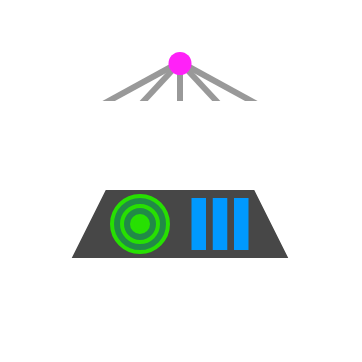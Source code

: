 <mxfile version="24.5.3" type="device">
  <diagram name="Page-1" id="ZcRAXSWJTWcisyccbfvs">
    <mxGraphModel dx="1225" dy="-445" grid="1" gridSize="1" guides="1" tooltips="1" connect="1" arrows="1" fold="1" page="0" pageScale="1" pageWidth="827" pageHeight="1169" math="0" shadow="0">
      <root>
        <mxCell id="0" />
        <mxCell id="1" parent="0" />
        <mxCell id="RPMx26uoqZYTiA5Tm64J-31" value="" style="verticalLabelPosition=bottom;verticalAlign=top;html=1;shape=mxgraph.basic.orthogonal_triangle;strokeColor=none;fillColor=#474747;" parent="1" vertex="1">
          <mxGeometry x="217" y="1632" width="18" height="36" as="geometry" />
        </mxCell>
        <mxCell id="USSYL_m57S34nE8gyuuM-24" value="" style="rounded=0;whiteSpace=wrap;html=1;strokeColor=none;fillColor=#474747;" parent="1" vertex="1">
          <mxGeometry x="182" y="1632" width="36" height="36" as="geometry" />
        </mxCell>
        <mxCell id="RPMx26uoqZYTiA5Tm64J-14" value="" style="endArrow=none;html=1;rounded=0;exitX=0.5;exitY=1;exitDx=0;exitDy=0;entryX=0.5;entryY=0;entryDx=0;entryDy=0;strokeWidth=6;strokeColor=#474747;" parent="1" source="RPMx26uoqZYTiA5Tm64J-11" target="RPMx26uoqZYTiA5Tm64J-11" edge="1">
          <mxGeometry width="50" height="50" relative="1" as="geometry">
            <mxPoint x="160" y="1640" as="sourcePoint" />
            <mxPoint x="210" y="1590" as="targetPoint" />
          </mxGeometry>
        </mxCell>
        <mxCell id="USSYL_m57S34nE8gyuuM-23" value="" style="rounded=0;whiteSpace=wrap;html=1;strokeColor=none;fillColor=#474747;" parent="1" vertex="1">
          <mxGeometry x="142" y="1632" width="36" height="36" as="geometry" />
        </mxCell>
        <mxCell id="RPMx26uoqZYTiA5Tm64J-32" value="" style="verticalLabelPosition=bottom;verticalAlign=top;html=1;shape=mxgraph.basic.orthogonal_triangle;strokeColor=none;fillColor=#474747;rotation=-90;" parent="1" vertex="1">
          <mxGeometry x="116" y="1640" width="36" height="18" as="geometry" />
        </mxCell>
        <mxCell id="RPMx26uoqZYTiA5Tm64J-11" value="" style="shape=trapezoid;perimeter=trapezoidPerimeter;whiteSpace=wrap;html=1;fixedSize=1;strokeWidth=6;fillColor=none;size=20;strokeColor=#ffffff;" parent="1" vertex="1">
          <mxGeometry x="121" y="1630" width="118" height="40" as="geometry" />
        </mxCell>
        <mxCell id="RPMx26uoqZYTiA5Tm64J-34" value="" style="rounded=0;whiteSpace=wrap;html=1;strokeColor=none;fillColor=none;" parent="1" vertex="1">
          <mxGeometry x="90" y="1538" width="180" height="180" as="geometry" />
        </mxCell>
        <mxCell id="JEPv77oS2WXaHXC-iBj2-8" value="" style="endArrow=none;html=1;rounded=0;exitX=0;exitY=0.75;exitDx=0;exitDy=0;exitPerimeter=0;strokeWidth=3;strokeColor=#999999;" parent="1" source="USSYL_m57S34nE8gyuuM-1" edge="1">
          <mxGeometry width="50" height="50" relative="1" as="geometry">
            <mxPoint x="200" y="1591" as="sourcePoint" />
            <mxPoint x="180" y="1569" as="targetPoint" />
          </mxGeometry>
        </mxCell>
        <mxCell id="JEPv77oS2WXaHXC-iBj2-7" value="" style="endArrow=none;html=1;rounded=0;exitX=0;exitY=0.25;exitDx=0;exitDy=0;exitPerimeter=0;strokeWidth=3;strokeColor=#999999;" parent="1" source="USSYL_m57S34nE8gyuuM-1" edge="1">
          <mxGeometry width="50" height="50" relative="1" as="geometry">
            <mxPoint x="220" y="1591" as="sourcePoint" />
            <mxPoint x="180" y="1569" as="targetPoint" />
          </mxGeometry>
        </mxCell>
        <mxCell id="USSYL_m57S34nE8gyuuM-7" value="" style="endArrow=none;html=1;rounded=0;exitX=0.008;exitY=0.996;exitDx=0;exitDy=0;exitPerimeter=0;strokeWidth=3;strokeColor=#999999;" parent="1" source="USSYL_m57S34nE8gyuuM-1" edge="1">
          <mxGeometry width="50" height="50" relative="1" as="geometry">
            <mxPoint x="220" y="1591" as="sourcePoint" />
            <mxPoint x="180" y="1569" as="targetPoint" />
          </mxGeometry>
        </mxCell>
        <mxCell id="USSYL_m57S34nE8gyuuM-5" value="" style="endArrow=none;html=1;rounded=0;exitX=0.393;exitY=0.006;exitDx=0;exitDy=0;exitPerimeter=0;strokeWidth=3;strokeColor=#999999;" parent="1" edge="1">
          <mxGeometry width="50" height="50" relative="1" as="geometry">
            <mxPoint x="180" y="1589" as="sourcePoint" />
            <mxPoint x="180" y="1567" as="targetPoint" />
          </mxGeometry>
        </mxCell>
        <mxCell id="USSYL_m57S34nE8gyuuM-6" value="" style="endArrow=none;html=1;rounded=0;exitX=0.012;exitY=0.001;exitDx=0;exitDy=0;exitPerimeter=0;strokeWidth=3;strokeColor=#999999;" parent="1" source="USSYL_m57S34nE8gyuuM-1" edge="1">
          <mxGeometry width="50" height="50" relative="1" as="geometry">
            <mxPoint x="220" y="1589" as="sourcePoint" />
            <mxPoint x="180" y="1569" as="targetPoint" />
          </mxGeometry>
        </mxCell>
        <mxCell id="RPMx26uoqZYTiA5Tm64J-33" value="" style="rounded=0;whiteSpace=wrap;html=1;fillColor=#FFFFFF;strokeColor=none;" parent="1" vertex="1">
          <mxGeometry x="116" y="1673" width="128" height="4" as="geometry" />
        </mxCell>
        <mxCell id="USSYL_m57S34nE8gyuuM-1" value="" style="shape=or;whiteSpace=wrap;html=1;rotation=90;fillColor=none;strokeWidth=4;strokeColor=#FFFFFF;" parent="1" vertex="1">
          <mxGeometry x="166.5" y="1564" width="27" height="80" as="geometry" />
        </mxCell>
        <mxCell id="USSYL_m57S34nE8gyuuM-2" value="" style="endArrow=none;html=1;rounded=0;exitX=0.393;exitY=0.006;exitDx=0;exitDy=0;exitPerimeter=0;entryX=1;entryY=0.5;entryDx=0;entryDy=0;entryPerimeter=0;strokeWidth=4;strokeColor=#FFFFFF;" parent="1" source="RPMx26uoqZYTiA5Tm64J-11" target="USSYL_m57S34nE8gyuuM-1" edge="1">
          <mxGeometry width="50" height="50" relative="1" as="geometry">
            <mxPoint x="162" y="1640" as="sourcePoint" />
            <mxPoint x="212" y="1590" as="targetPoint" />
          </mxGeometry>
        </mxCell>
        <mxCell id="USSYL_m57S34nE8gyuuM-3" value="" style="endArrow=none;html=1;rounded=0;entryX=1;entryY=0.5;entryDx=0;entryDy=0;entryPerimeter=0;exitX=0.589;exitY=-0.004;exitDx=0;exitDy=0;exitPerimeter=0;strokeWidth=4;strokeColor=#FFFFFF;" parent="1" source="RPMx26uoqZYTiA5Tm64J-11" target="USSYL_m57S34nE8gyuuM-1" edge="1">
          <mxGeometry width="50" height="50" relative="1" as="geometry">
            <mxPoint x="162" y="1640" as="sourcePoint" />
            <mxPoint x="212" y="1590" as="targetPoint" />
          </mxGeometry>
        </mxCell>
        <mxCell id="USSYL_m57S34nE8gyuuM-11" value="" style="ellipse;whiteSpace=wrap;html=1;aspect=fixed;strokeColor=none;fillColor=#FF21F8;" parent="1" vertex="1">
          <mxGeometry x="174.25" y="1564" width="11.5" height="11.5" as="geometry" />
        </mxCell>
        <mxCell id="USSYL_m57S34nE8gyuuM-13" value="" style="ellipse;whiteSpace=wrap;html=1;aspect=fixed;strokeWidth=6;strokeColor=none;fillColor=#218A47;" parent="1" vertex="1">
          <mxGeometry x="146" y="1636" width="28" height="28" as="geometry" />
        </mxCell>
        <mxCell id="USSYL_m57S34nE8gyuuM-14" value="" style="ellipse;whiteSpace=wrap;html=1;aspect=fixed;strokeWidth=2;strokeColor=#27E002;fillColor=none;" parent="1" vertex="1">
          <mxGeometry x="146" y="1636" width="28" height="28" as="geometry" />
        </mxCell>
        <mxCell id="USSYL_m57S34nE8gyuuM-16" value="" style="ellipse;whiteSpace=wrap;html=1;aspect=fixed;strokeWidth=2;strokeColor=#27E002;fillColor=none;" parent="1" vertex="1">
          <mxGeometry x="151" y="1641" width="18" height="18" as="geometry" />
        </mxCell>
        <mxCell id="USSYL_m57S34nE8gyuuM-17" value="" style="ellipse;whiteSpace=wrap;html=1;aspect=fixed;strokeWidth=2;strokeColor=#27E002;fillColor=#27E002;" parent="1" vertex="1">
          <mxGeometry x="156" y="1646" width="8" height="8" as="geometry" />
        </mxCell>
        <mxCell id="JEPv77oS2WXaHXC-iBj2-2" value="" style="rounded=0;whiteSpace=wrap;html=1;strokeColor=none;fillColor=#0099FF;" parent="1" vertex="1">
          <mxGeometry x="185.75" y="1637" width="7.25" height="26" as="geometry" />
        </mxCell>
        <mxCell id="JEPv77oS2WXaHXC-iBj2-3" value="" style="rounded=0;whiteSpace=wrap;html=1;strokeColor=none;fillColor=#0099FF;" parent="1" vertex="1">
          <mxGeometry x="207" y="1637" width="7.25" height="26" as="geometry" />
        </mxCell>
        <mxCell id="JEPv77oS2WXaHXC-iBj2-4" value="" style="rounded=0;whiteSpace=wrap;html=1;strokeColor=none;fillColor=#0099FF;" parent="1" vertex="1">
          <mxGeometry x="196.38" y="1637" width="7.25" height="26" as="geometry" />
        </mxCell>
      </root>
    </mxGraphModel>
  </diagram>
</mxfile>
